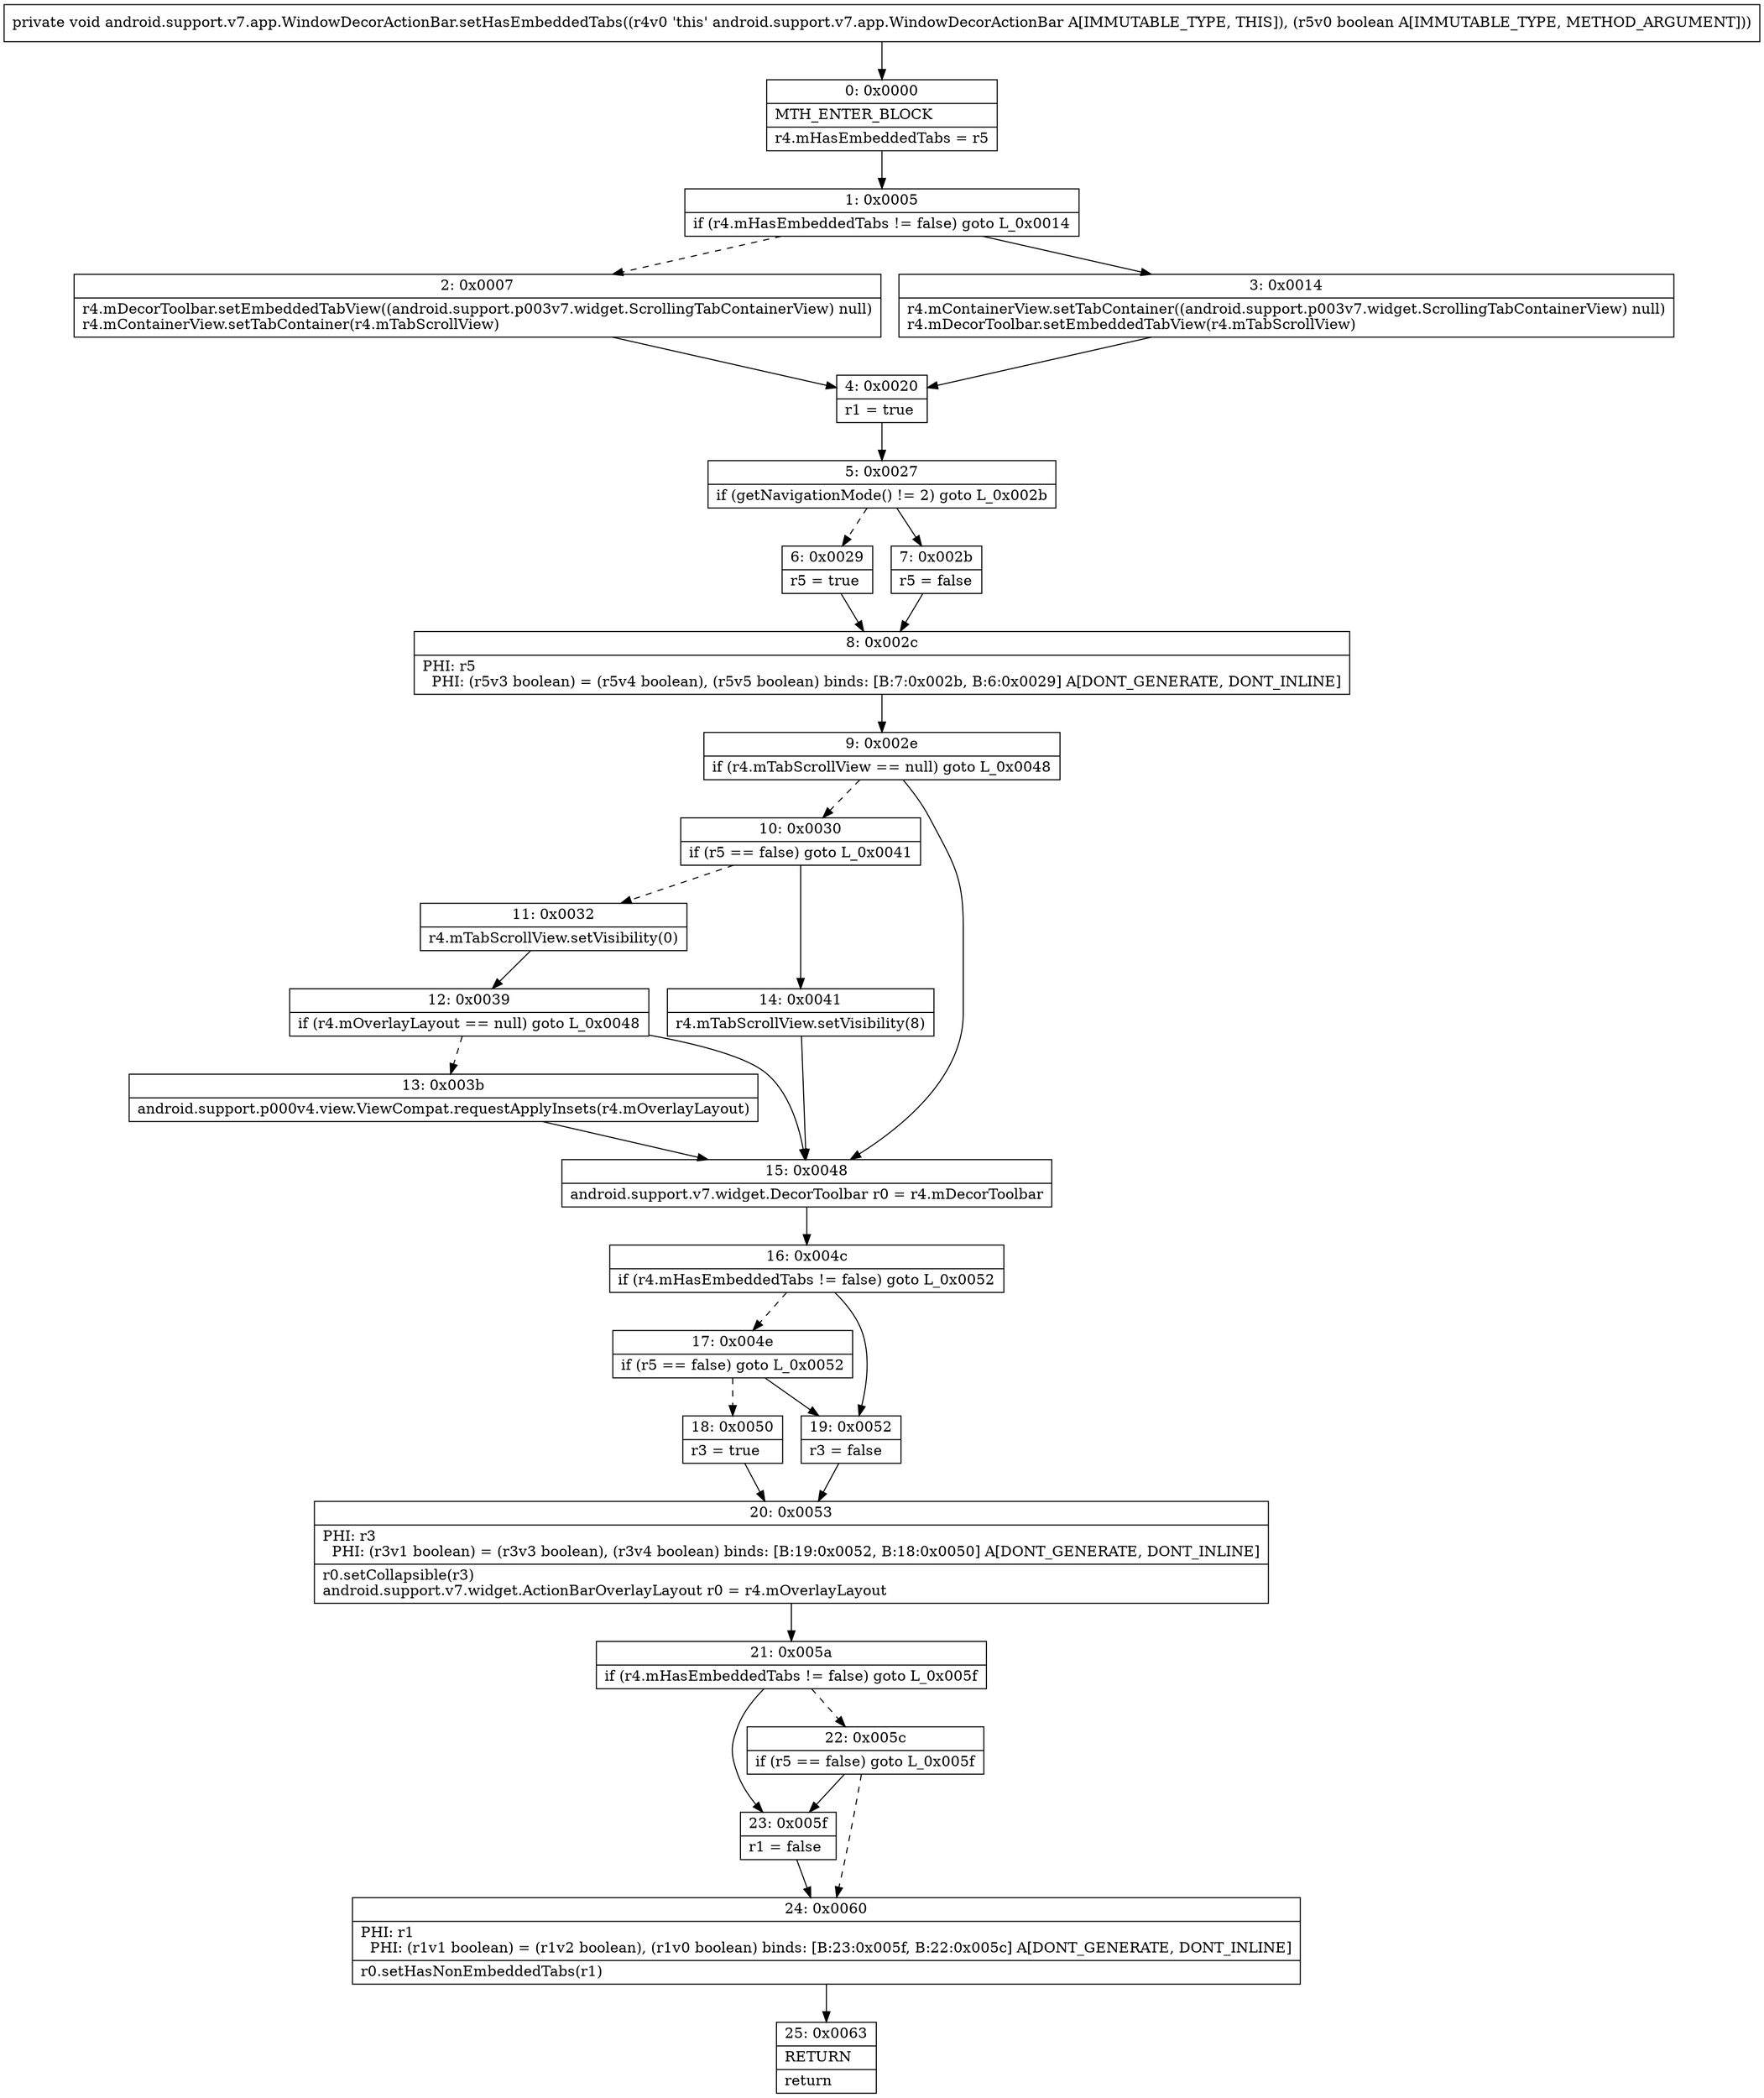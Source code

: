 digraph "CFG forandroid.support.v7.app.WindowDecorActionBar.setHasEmbeddedTabs(Z)V" {
Node_0 [shape=record,label="{0\:\ 0x0000|MTH_ENTER_BLOCK\l|r4.mHasEmbeddedTabs = r5\l}"];
Node_1 [shape=record,label="{1\:\ 0x0005|if (r4.mHasEmbeddedTabs != false) goto L_0x0014\l}"];
Node_2 [shape=record,label="{2\:\ 0x0007|r4.mDecorToolbar.setEmbeddedTabView((android.support.p003v7.widget.ScrollingTabContainerView) null)\lr4.mContainerView.setTabContainer(r4.mTabScrollView)\l}"];
Node_3 [shape=record,label="{3\:\ 0x0014|r4.mContainerView.setTabContainer((android.support.p003v7.widget.ScrollingTabContainerView) null)\lr4.mDecorToolbar.setEmbeddedTabView(r4.mTabScrollView)\l}"];
Node_4 [shape=record,label="{4\:\ 0x0020|r1 = true\l}"];
Node_5 [shape=record,label="{5\:\ 0x0027|if (getNavigationMode() != 2) goto L_0x002b\l}"];
Node_6 [shape=record,label="{6\:\ 0x0029|r5 = true\l}"];
Node_7 [shape=record,label="{7\:\ 0x002b|r5 = false\l}"];
Node_8 [shape=record,label="{8\:\ 0x002c|PHI: r5 \l  PHI: (r5v3 boolean) = (r5v4 boolean), (r5v5 boolean) binds: [B:7:0x002b, B:6:0x0029] A[DONT_GENERATE, DONT_INLINE]\l}"];
Node_9 [shape=record,label="{9\:\ 0x002e|if (r4.mTabScrollView == null) goto L_0x0048\l}"];
Node_10 [shape=record,label="{10\:\ 0x0030|if (r5 == false) goto L_0x0041\l}"];
Node_11 [shape=record,label="{11\:\ 0x0032|r4.mTabScrollView.setVisibility(0)\l}"];
Node_12 [shape=record,label="{12\:\ 0x0039|if (r4.mOverlayLayout == null) goto L_0x0048\l}"];
Node_13 [shape=record,label="{13\:\ 0x003b|android.support.p000v4.view.ViewCompat.requestApplyInsets(r4.mOverlayLayout)\l}"];
Node_14 [shape=record,label="{14\:\ 0x0041|r4.mTabScrollView.setVisibility(8)\l}"];
Node_15 [shape=record,label="{15\:\ 0x0048|android.support.v7.widget.DecorToolbar r0 = r4.mDecorToolbar\l}"];
Node_16 [shape=record,label="{16\:\ 0x004c|if (r4.mHasEmbeddedTabs != false) goto L_0x0052\l}"];
Node_17 [shape=record,label="{17\:\ 0x004e|if (r5 == false) goto L_0x0052\l}"];
Node_18 [shape=record,label="{18\:\ 0x0050|r3 = true\l}"];
Node_19 [shape=record,label="{19\:\ 0x0052|r3 = false\l}"];
Node_20 [shape=record,label="{20\:\ 0x0053|PHI: r3 \l  PHI: (r3v1 boolean) = (r3v3 boolean), (r3v4 boolean) binds: [B:19:0x0052, B:18:0x0050] A[DONT_GENERATE, DONT_INLINE]\l|r0.setCollapsible(r3)\landroid.support.v7.widget.ActionBarOverlayLayout r0 = r4.mOverlayLayout\l}"];
Node_21 [shape=record,label="{21\:\ 0x005a|if (r4.mHasEmbeddedTabs != false) goto L_0x005f\l}"];
Node_22 [shape=record,label="{22\:\ 0x005c|if (r5 == false) goto L_0x005f\l}"];
Node_23 [shape=record,label="{23\:\ 0x005f|r1 = false\l}"];
Node_24 [shape=record,label="{24\:\ 0x0060|PHI: r1 \l  PHI: (r1v1 boolean) = (r1v2 boolean), (r1v0 boolean) binds: [B:23:0x005f, B:22:0x005c] A[DONT_GENERATE, DONT_INLINE]\l|r0.setHasNonEmbeddedTabs(r1)\l}"];
Node_25 [shape=record,label="{25\:\ 0x0063|RETURN\l|return\l}"];
MethodNode[shape=record,label="{private void android.support.v7.app.WindowDecorActionBar.setHasEmbeddedTabs((r4v0 'this' android.support.v7.app.WindowDecorActionBar A[IMMUTABLE_TYPE, THIS]), (r5v0 boolean A[IMMUTABLE_TYPE, METHOD_ARGUMENT])) }"];
MethodNode -> Node_0;
Node_0 -> Node_1;
Node_1 -> Node_2[style=dashed];
Node_1 -> Node_3;
Node_2 -> Node_4;
Node_3 -> Node_4;
Node_4 -> Node_5;
Node_5 -> Node_6[style=dashed];
Node_5 -> Node_7;
Node_6 -> Node_8;
Node_7 -> Node_8;
Node_8 -> Node_9;
Node_9 -> Node_10[style=dashed];
Node_9 -> Node_15;
Node_10 -> Node_11[style=dashed];
Node_10 -> Node_14;
Node_11 -> Node_12;
Node_12 -> Node_13[style=dashed];
Node_12 -> Node_15;
Node_13 -> Node_15;
Node_14 -> Node_15;
Node_15 -> Node_16;
Node_16 -> Node_17[style=dashed];
Node_16 -> Node_19;
Node_17 -> Node_18[style=dashed];
Node_17 -> Node_19;
Node_18 -> Node_20;
Node_19 -> Node_20;
Node_20 -> Node_21;
Node_21 -> Node_22[style=dashed];
Node_21 -> Node_23;
Node_22 -> Node_23;
Node_22 -> Node_24[style=dashed];
Node_23 -> Node_24;
Node_24 -> Node_25;
}

